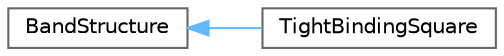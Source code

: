 digraph "Graphical Class Hierarchy"
{
 // INTERACTIVE_SVG=YES
 // LATEX_PDF_SIZE
  bgcolor="transparent";
  edge [fontname=Helvetica,fontsize=10,labelfontname=Helvetica,labelfontsize=10];
  node [fontname=Helvetica,fontsize=10,shape=box,height=0.2,width=0.4];
  rankdir="LR";
  Node0 [id="Node000000",label="BandStructure",height=0.2,width=0.4,color="grey40", fillcolor="white", style="filled",URL="$class_band_structure.html",tooltip=" "];
  Node0 -> Node1 [id="edge1_Node000000_Node000001",dir="back",color="steelblue1",style="solid",tooltip=" "];
  Node1 [id="Node000001",label="TightBindingSquare",height=0.2,width=0.4,color="grey40", fillcolor="white", style="filled",URL="$class_tight_binding_square.html",tooltip=" "];
}
